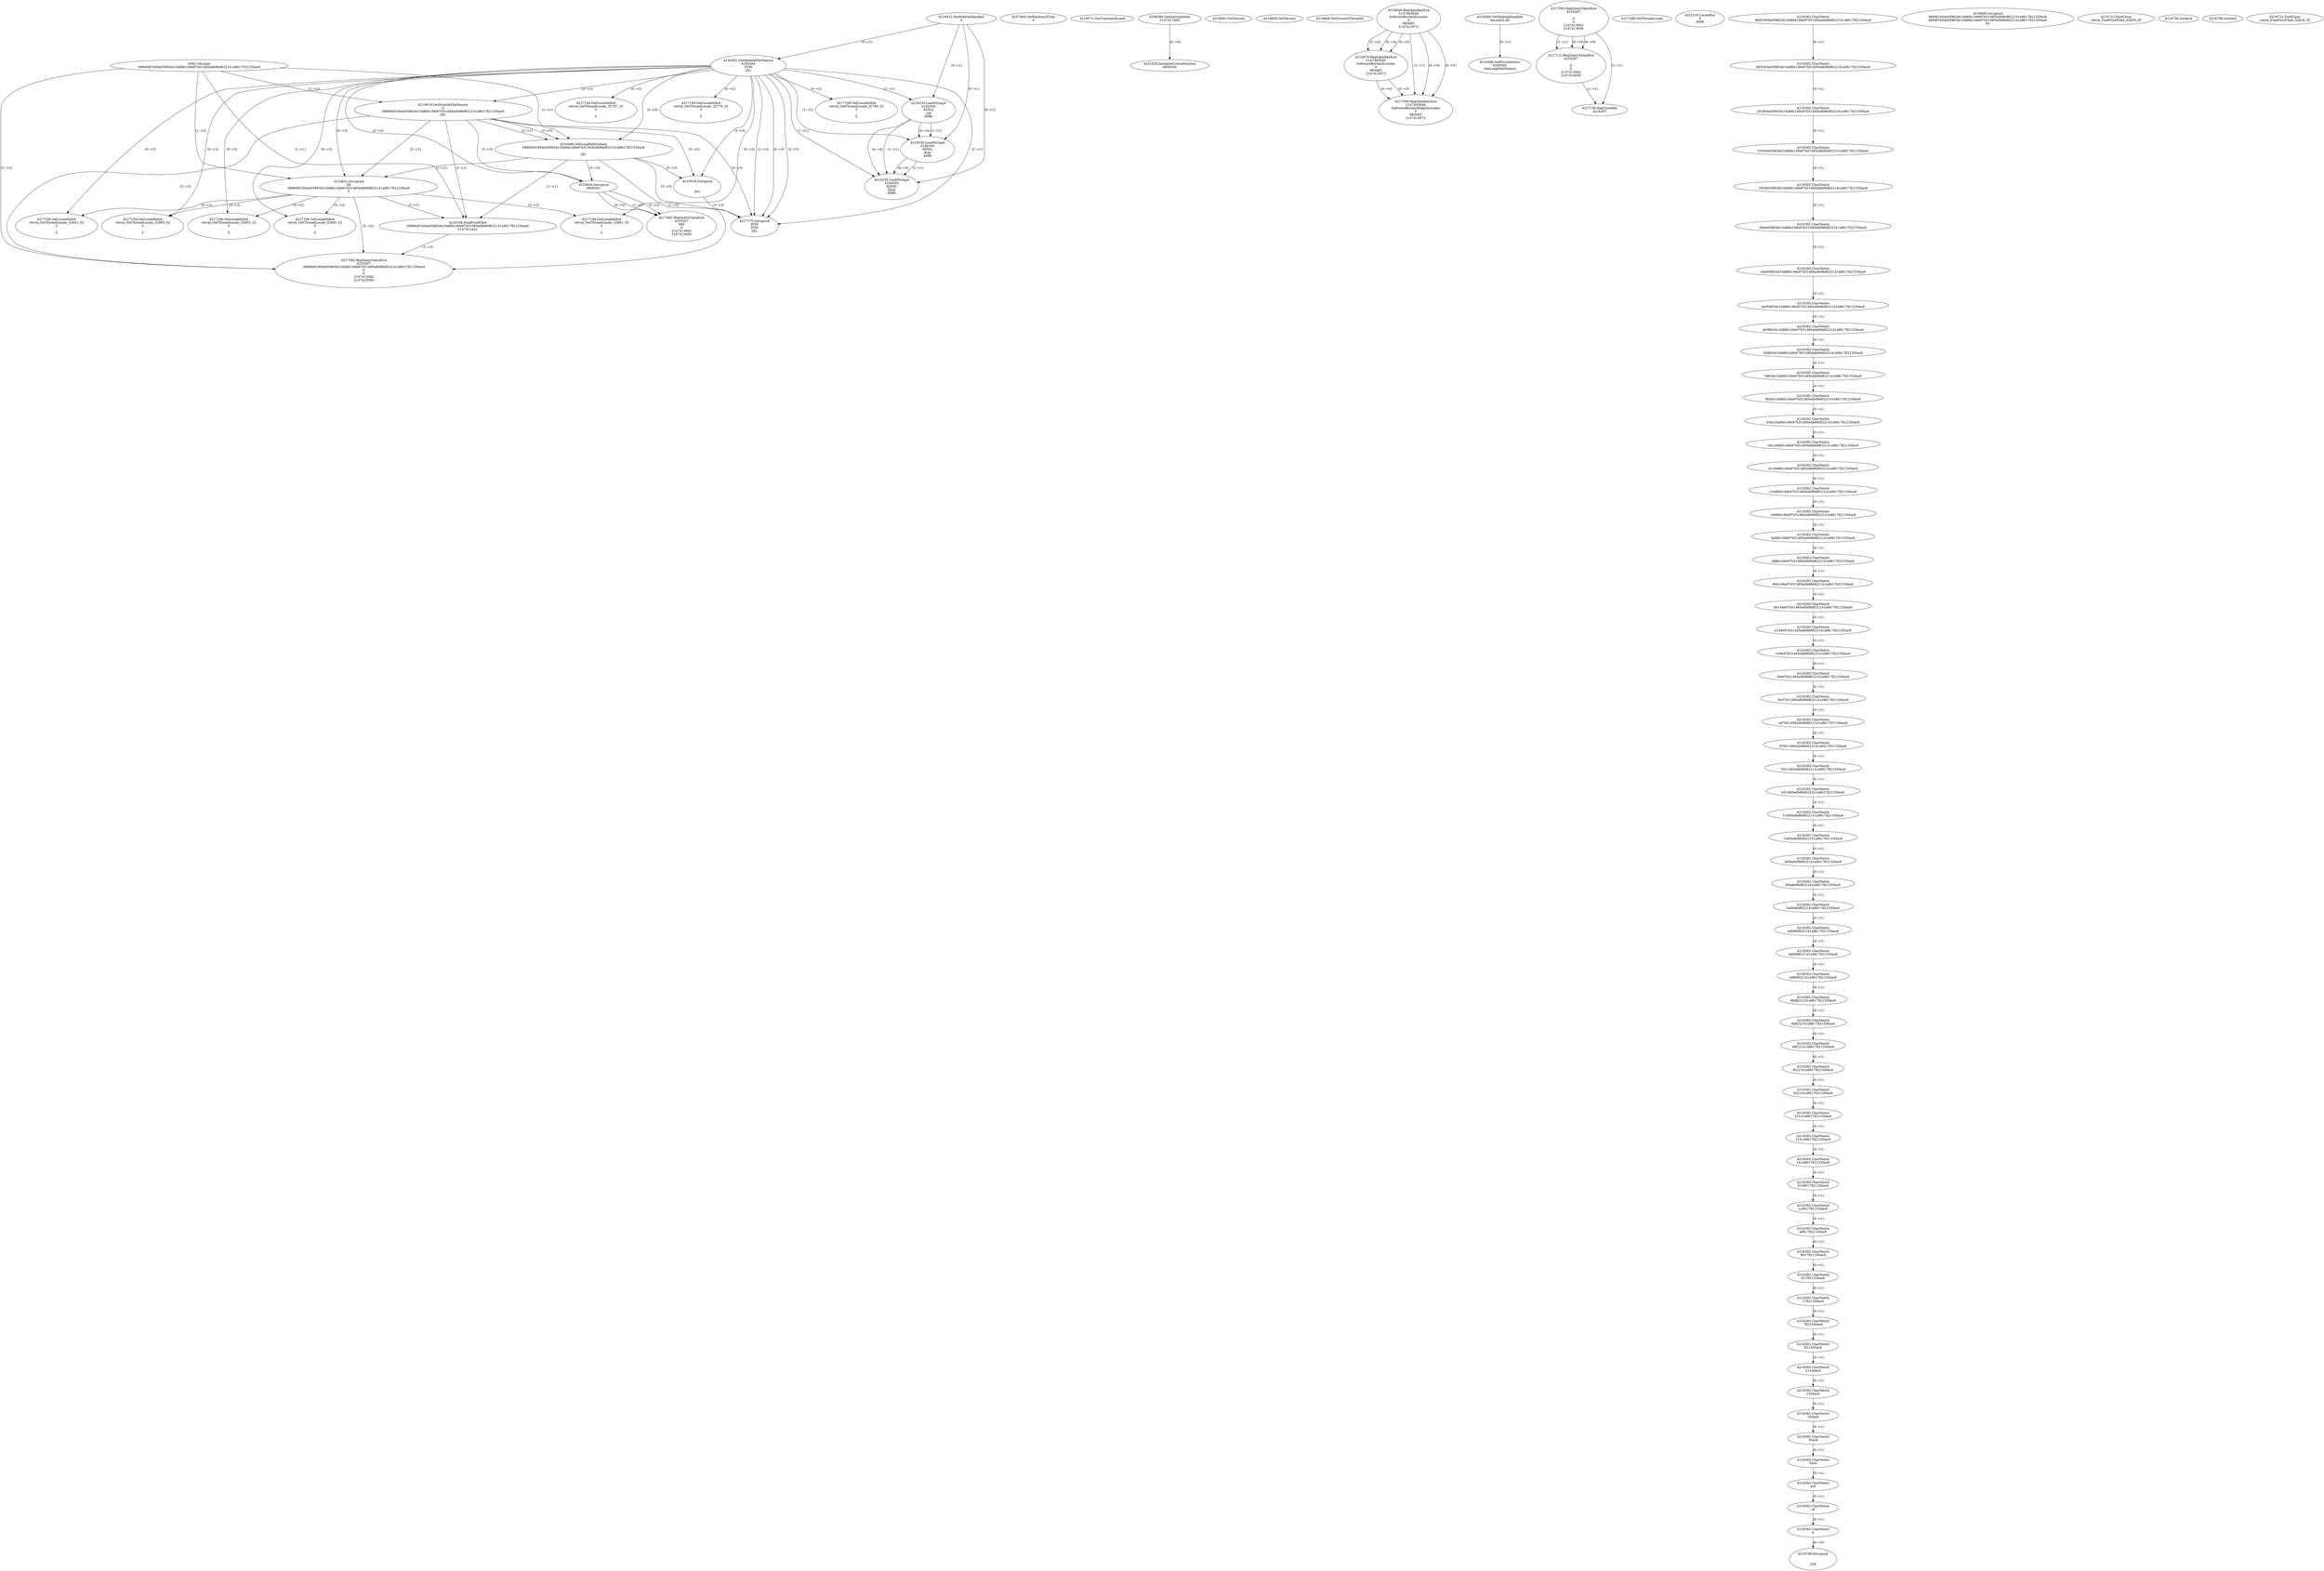 // Global SCDG with merge call
digraph {
	0 [label="4562148.main
088694f1604e05863dc1fa86b149e97b51485edb9fef622141a9617821330ac6"]
	1 [label="4219912.GetModuleHandleA
0"]
	2 [label="4207469.GetKeyboardType
0"]
	3 [label="4219571.GetCommandLineA
"]
	4 [label="4199286.GetStartupInfoA
2147417460"]
	5 [label="4219591.GetVersion
"]
	6 [label="4219608.GetVersion
"]
	7 [label="4219668.GetCurrentThreadId
"]
	8 [label="4216262.GetModuleFileNameA
4194304
PZM
261"]
	1 -> 8 [label="(0-->1)"]
	9 [label="4216919.GetModuleFileNameA
0
088694f1604e05863dc1fa86b149e97b51485edb9fef622141a9617821330ac6
261"]
	0 -> 9 [label="(1-->2)"]
	8 -> 9 [label="(3-->3)"]
	10 [label="4216949.RegOpenKeyExA
2147483649
Software\Borland\Locales
0
983065
2147413072"]
	11 [label="4216449.GetModuleHandleA
kernel32.dll"]
	12 [label="4216466.GetProcAddress
6295592
GetLongPathNameA"]
	11 -> 12 [label="(0-->1)"]
	13 [label="4216496.GetLongPathNameA
088694f1604e05863dc1fa86b149e97b51485edb9fef622141a9617821330ac6

261"]
	0 -> 13 [label="(1-->1)"]
	9 -> 13 [label="(2-->1)"]
	8 -> 13 [label="(3-->3)"]
	9 -> 13 [label="(3-->3)"]
	14 [label="4216518.lstrcpynA


261"]
	8 -> 14 [label="(3-->3)"]
	9 -> 14 [label="(3-->3)"]
	13 -> 14 [label="(3-->3)"]
	15 [label="4217082.RegQueryValueExA
4216267

0
0
2147413062
2147413056"]
	16 [label="4217112.RegQueryValueExA
4216267

0
0
2147413062
2147413056"]
	15 -> 16 [label="(1-->1)"]
	15 -> 16 [label="(5-->5)"]
	15 -> 16 [label="(6-->6)"]
	17 [label="4217146.RegCloseKey
4216267"]
	15 -> 17 [label="(1-->1)"]
	16 -> 17 [label="(1-->1)"]
	18 [label="4217175.lstrcpynA
PZM
PZM
261"]
	8 -> 18 [label="(2-->1)"]
	8 -> 18 [label="(2-->2)"]
	8 -> 18 [label="(3-->3)"]
	9 -> 18 [label="(3-->3)"]
	13 -> 18 [label="(3-->3)"]
	14 -> 18 [label="(3-->3)"]
	8 -> 18 [label="(2-->0)"]
	19 [label="4217188.GetThreadLocale
"]
	20 [label="4217194.GetLocaleInfoA
retval_GetThreadLocale_32790_32
3

5"]
	8 -> 20 [label="(0-->2)"]
	21 [label="4219230.LoadStringA
4194304
65503
,s@
4096"]
	1 -> 21 [label="(0-->1)"]
	8 -> 21 [label="(1-->1)"]
	22 [label="4201455.InitializeCriticalSection
4859340"]
	4 -> 22 [label="(0-->0)"]
	23 [label="4201516.LocalAlloc
0
4088"]
	24 [label="4219230.LoadStringA
4194304
65502
$s@
4096"]
	1 -> 24 [label="(0-->1)"]
	8 -> 24 [label="(1-->1)"]
	21 -> 24 [label="(1-->1)"]
	21 -> 24 [label="(4-->4)"]
	25 [label="4216979.RegOpenKeyExA
2147483650
Software\Borland\Locales
0
983065
2147413072"]
	10 -> 25 [label="(2-->2)"]
	10 -> 25 [label="(4-->4)"]
	10 -> 25 [label="(5-->5)"]
	26 [label="4216631.lstrcpynA
08
088694f1604e05863dc1fa86b149e97b51485edb9fef622141a9617821330ac6
3"]
	0 -> 26 [label="(1-->2)"]
	9 -> 26 [label="(2-->2)"]
	13 -> 26 [label="(1-->2)"]
	8 -> 26 [label="(0-->3)"]
	27 [label="4216392.CharNextA
694f1604e05863dc1fa86b149e97b51485edb9fef622141a9617821330ac6"]
	28 [label="4216392.CharNextA
94f1604e05863dc1fa86b149e97b51485edb9fef622141a9617821330ac6"]
	27 -> 28 [label="(0-->1)"]
	29 [label="4216392.CharNextA
4f1604e05863dc1fa86b149e97b51485edb9fef622141a9617821330ac6"]
	28 -> 29 [label="(0-->1)"]
	30 [label="4216392.CharNextA
f1604e05863dc1fa86b149e97b51485edb9fef622141a9617821330ac6"]
	29 -> 30 [label="(0-->1)"]
	31 [label="4216392.CharNextA
1604e05863dc1fa86b149e97b51485edb9fef622141a9617821330ac6"]
	30 -> 31 [label="(0-->1)"]
	32 [label="4216392.CharNextA
604e05863dc1fa86b149e97b51485edb9fef622141a9617821330ac6"]
	31 -> 32 [label="(0-->1)"]
	33 [label="4216392.CharNextA
04e05863dc1fa86b149e97b51485edb9fef622141a9617821330ac6"]
	32 -> 33 [label="(0-->1)"]
	34 [label="4216392.CharNextA
4e05863dc1fa86b149e97b51485edb9fef622141a9617821330ac6"]
	33 -> 34 [label="(0-->1)"]
	35 [label="4216392.CharNextA
e05863dc1fa86b149e97b51485edb9fef622141a9617821330ac6"]
	34 -> 35 [label="(0-->1)"]
	36 [label="4216392.CharNextA
05863dc1fa86b149e97b51485edb9fef622141a9617821330ac6"]
	35 -> 36 [label="(0-->1)"]
	37 [label="4216392.CharNextA
5863dc1fa86b149e97b51485edb9fef622141a9617821330ac6"]
	36 -> 37 [label="(0-->1)"]
	38 [label="4216392.CharNextA
863dc1fa86b149e97b51485edb9fef622141a9617821330ac6"]
	37 -> 38 [label="(0-->1)"]
	39 [label="4216392.CharNextA
63dc1fa86b149e97b51485edb9fef622141a9617821330ac6"]
	38 -> 39 [label="(0-->1)"]
	40 [label="4216392.CharNextA
3dc1fa86b149e97b51485edb9fef622141a9617821330ac6"]
	39 -> 40 [label="(0-->1)"]
	41 [label="4216392.CharNextA
dc1fa86b149e97b51485edb9fef622141a9617821330ac6"]
	40 -> 41 [label="(0-->1)"]
	42 [label="4216392.CharNextA
c1fa86b149e97b51485edb9fef622141a9617821330ac6"]
	41 -> 42 [label="(0-->1)"]
	43 [label="4216392.CharNextA
1fa86b149e97b51485edb9fef622141a9617821330ac6"]
	42 -> 43 [label="(0-->1)"]
	44 [label="4216392.CharNextA
fa86b149e97b51485edb9fef622141a9617821330ac6"]
	43 -> 44 [label="(0-->1)"]
	45 [label="4216392.CharNextA
a86b149e97b51485edb9fef622141a9617821330ac6"]
	44 -> 45 [label="(0-->1)"]
	46 [label="4216392.CharNextA
86b149e97b51485edb9fef622141a9617821330ac6"]
	45 -> 46 [label="(0-->1)"]
	47 [label="4216392.CharNextA
6b149e97b51485edb9fef622141a9617821330ac6"]
	46 -> 47 [label="(0-->1)"]
	48 [label="4216392.CharNextA
b149e97b51485edb9fef622141a9617821330ac6"]
	47 -> 48 [label="(0-->1)"]
	49 [label="4216392.CharNextA
149e97b51485edb9fef622141a9617821330ac6"]
	48 -> 49 [label="(0-->1)"]
	50 [label="4216392.CharNextA
49e97b51485edb9fef622141a9617821330ac6"]
	49 -> 50 [label="(0-->1)"]
	51 [label="4216392.CharNextA
9e97b51485edb9fef622141a9617821330ac6"]
	50 -> 51 [label="(0-->1)"]
	52 [label="4216392.CharNextA
e97b51485edb9fef622141a9617821330ac6"]
	51 -> 52 [label="(0-->1)"]
	53 [label="4216392.CharNextA
97b51485edb9fef622141a9617821330ac6"]
	52 -> 53 [label="(0-->1)"]
	54 [label="4216392.CharNextA
7b51485edb9fef622141a9617821330ac6"]
	53 -> 54 [label="(0-->1)"]
	55 [label="4216392.CharNextA
b51485edb9fef622141a9617821330ac6"]
	54 -> 55 [label="(0-->1)"]
	56 [label="4216392.CharNextA
51485edb9fef622141a9617821330ac6"]
	55 -> 56 [label="(0-->1)"]
	57 [label="4216392.CharNextA
1485edb9fef622141a9617821330ac6"]
	56 -> 57 [label="(0-->1)"]
	58 [label="4216392.CharNextA
485edb9fef622141a9617821330ac6"]
	57 -> 58 [label="(0-->1)"]
	59 [label="4216392.CharNextA
85edb9fef622141a9617821330ac6"]
	58 -> 59 [label="(0-->1)"]
	60 [label="4216392.CharNextA
5edb9fef622141a9617821330ac6"]
	59 -> 60 [label="(0-->1)"]
	61 [label="4216392.CharNextA
edb9fef622141a9617821330ac6"]
	60 -> 61 [label="(0-->1)"]
	62 [label="4216392.CharNextA
db9fef622141a9617821330ac6"]
	61 -> 62 [label="(0-->1)"]
	63 [label="4216392.CharNextA
b9fef622141a9617821330ac6"]
	62 -> 63 [label="(0-->1)"]
	64 [label="4216392.CharNextA
9fef622141a9617821330ac6"]
	63 -> 64 [label="(0-->1)"]
	65 [label="4216392.CharNextA
fef622141a9617821330ac6"]
	64 -> 65 [label="(0-->1)"]
	66 [label="4216392.CharNextA
ef622141a9617821330ac6"]
	65 -> 66 [label="(0-->1)"]
	67 [label="4216392.CharNextA
f622141a9617821330ac6"]
	66 -> 67 [label="(0-->1)"]
	68 [label="4216392.CharNextA
622141a9617821330ac6"]
	67 -> 68 [label="(0-->1)"]
	69 [label="4216392.CharNextA
22141a9617821330ac6"]
	68 -> 69 [label="(0-->1)"]
	70 [label="4216392.CharNextA
2141a9617821330ac6"]
	69 -> 70 [label="(0-->1)"]
	71 [label="4216392.CharNextA
141a9617821330ac6"]
	70 -> 71 [label="(0-->1)"]
	72 [label="4216392.CharNextA
41a9617821330ac6"]
	71 -> 72 [label="(0-->1)"]
	73 [label="4216392.CharNextA
1a9617821330ac6"]
	72 -> 73 [label="(0-->1)"]
	74 [label="4216392.CharNextA
a9617821330ac6"]
	73 -> 74 [label="(0-->1)"]
	75 [label="4216392.CharNextA
9617821330ac6"]
	74 -> 75 [label="(0-->1)"]
	76 [label="4216392.CharNextA
617821330ac6"]
	75 -> 76 [label="(0-->1)"]
	77 [label="4216392.CharNextA
17821330ac6"]
	76 -> 77 [label="(0-->1)"]
	78 [label="4216392.CharNextA
7821330ac6"]
	77 -> 78 [label="(0-->1)"]
	79 [label="4216392.CharNextA
821330ac6"]
	78 -> 79 [label="(0-->1)"]
	80 [label="4216392.CharNextA
21330ac6"]
	79 -> 80 [label="(0-->1)"]
	81 [label="4216392.CharNextA
1330ac6"]
	80 -> 81 [label="(0-->1)"]
	82 [label="4216392.CharNextA
330ac6"]
	81 -> 82 [label="(0-->1)"]
	83 [label="4216392.CharNextA
30ac6"]
	82 -> 83 [label="(0-->1)"]
	84 [label="4216392.CharNextA
0ac6"]
	83 -> 84 [label="(0-->1)"]
	85 [label="4216392.CharNextA
ac6"]
	84 -> 85 [label="(0-->1)"]
	86 [label="4216392.CharNextA
c6"]
	85 -> 86 [label="(0-->1)"]
	87 [label="4216392.CharNextA
6"]
	86 -> 87 [label="(0-->1)"]
	88 [label="4216690.lstrcpynA
8694f1604e05863dc1fa86b149e97b51485edb9fef622141a9617821330ac6
8694f1604e05863dc1fa86b149e97b51485edb9fef622141a9617821330ac6
63"]
	89 [label="4216709.FindFirstFileA
088694f1604e05863dc1fa86b149e97b51485edb9fef622141a9617821330ac6
2147412422"]
	0 -> 89 [label="(1-->1)"]
	9 -> 89 [label="(2-->1)"]
	13 -> 89 [label="(1-->1)"]
	26 -> 89 [label="(2-->1)"]
	90 [label="4216722.FindClose
retval_FindFirstFileA_32820_32"]
	91 [label="4216734.lstrlenA
"]
	92 [label="4216786.lstrcpynA


258"]
	87 -> 92 [label="(0-->0)"]
	93 [label="4216798.lstrlenA
"]
	94 [label="4216839.lstrcpynA
08\
08\
261"]
	8 -> 94 [label="(3-->3)"]
	9 -> 94 [label="(3-->3)"]
	13 -> 94 [label="(3-->3)"]
	95 [label="4217082.RegQueryValueExA
4216267
08\
0
0
2147413062
2147413056"]
	94 -> 95 [label="(1-->2)"]
	94 -> 95 [label="(2-->2)"]
	94 -> 95 [label="(0-->2)"]
	96 [label="4217194.GetLocaleInfoA
retval_GetThreadLocale_32893_32
3

5"]
	8 -> 96 [label="(0-->2)"]
	26 -> 96 [label="(3-->2)"]
	97 [label="4219230.LoadStringA
4194304
65500
s@
4096"]
	1 -> 97 [label="(0-->1)"]
	8 -> 97 [label="(1-->1)"]
	21 -> 97 [label="(1-->1)"]
	24 -> 97 [label="(1-->1)"]
	21 -> 97 [label="(4-->4)"]
	24 -> 97 [label="(4-->4)"]
	98 [label="4217194.GetLocaleInfoA
retval_GetThreadLocale_32797_32
3

5"]
	8 -> 98 [label="(0-->2)"]
	99 [label="4216722.FindClose
retval_FindFirstFileA_32818_32"]
	100 [label="4217194.GetLocaleInfoA
retval_GetThreadLocale_32855_32
3

5"]
	8 -> 100 [label="(0-->2)"]
	26 -> 100 [label="(3-->2)"]
	101 [label="4217082.RegQueryValueExA
4216267
088694f1604e05863dc1fa86b149e97b51485edb9fef622141a9617821330ac6
0
0
2147413062
2147413056"]
	0 -> 101 [label="(1-->2)"]
	9 -> 101 [label="(2-->2)"]
	13 -> 101 [label="(1-->2)"]
	26 -> 101 [label="(2-->2)"]
	89 -> 101 [label="(1-->2)"]
	102 [label="4217194.GetLocaleInfoA
retval_GetThreadLocale_32845_32
3

5"]
	8 -> 102 [label="(0-->2)"]
	26 -> 102 [label="(3-->2)"]
	103 [label="4217194.GetLocaleInfoA
retval_GetThreadLocale_32861_32
3

5"]
	8 -> 103 [label="(0-->2)"]
	26 -> 103 [label="(3-->2)"]
	104 [label="4217194.GetLocaleInfoA
retval_GetThreadLocale_32841_32
3

5"]
	8 -> 104 [label="(0-->2)"]
	26 -> 104 [label="(3-->2)"]
	105 [label="4217009.RegOpenKeyExA
2147483649
Software\Borland\Delphi\Locales
0
983065
2147413072"]
	10 -> 105 [label="(1-->1)"]
	10 -> 105 [label="(4-->4)"]
	25 -> 105 [label="(4-->4)"]
	10 -> 105 [label="(5-->5)"]
	25 -> 105 [label="(5-->5)"]
	106 [label="4217194.GetLocaleInfoA
retval_GetThreadLocale_32776_32
3

5"]
	8 -> 106 [label="(0-->2)"]
}
